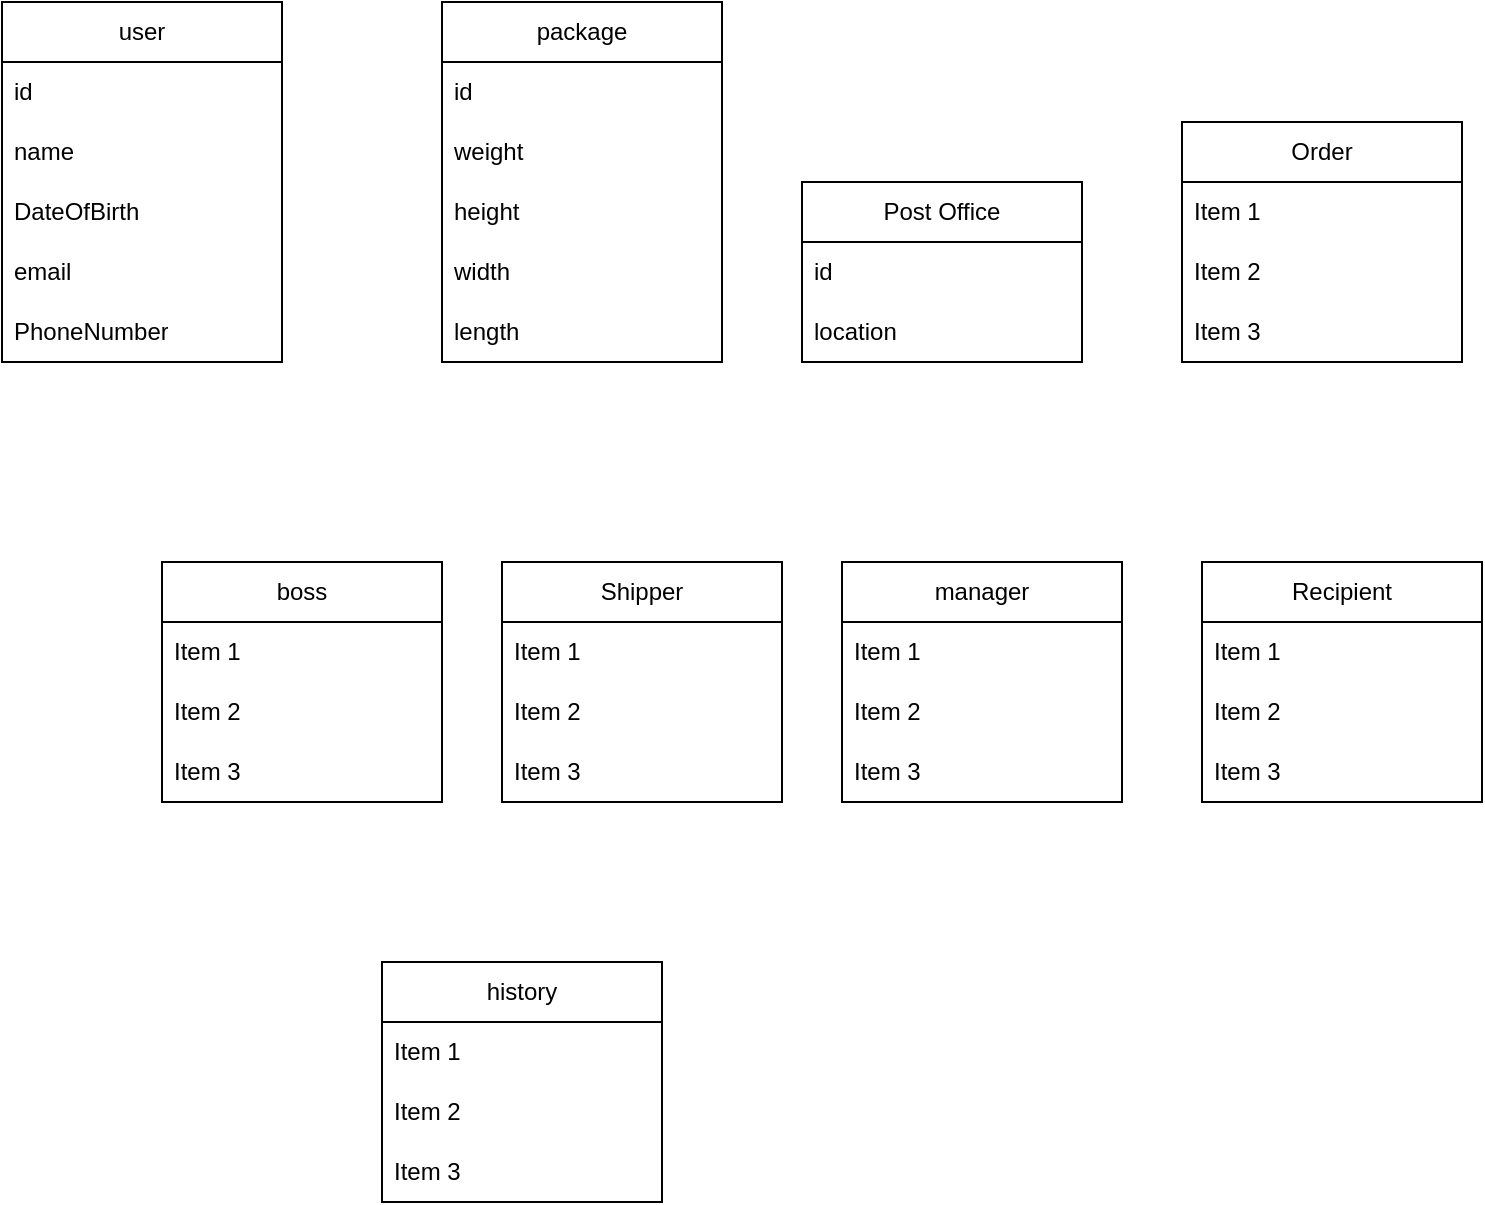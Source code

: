 <mxfile version="22.1.16" type="device">
  <diagram id="C5RBs43oDa-KdzZeNtuy" name="Page-1">
    <mxGraphModel dx="794" dy="519" grid="1" gridSize="10" guides="1" tooltips="1" connect="1" arrows="1" fold="1" page="1" pageScale="1" pageWidth="827" pageHeight="1169" math="0" shadow="0">
      <root>
        <mxCell id="WIyWlLk6GJQsqaUBKTNV-0" />
        <mxCell id="WIyWlLk6GJQsqaUBKTNV-1" parent="WIyWlLk6GJQsqaUBKTNV-0" />
        <mxCell id="I6C68hC35pvJHlJIzYsc-0" value="user" style="swimlane;fontStyle=0;childLayout=stackLayout;horizontal=1;startSize=30;horizontalStack=0;resizeParent=1;resizeParentMax=0;resizeLast=0;collapsible=1;marginBottom=0;whiteSpace=wrap;html=1;" vertex="1" parent="WIyWlLk6GJQsqaUBKTNV-1">
          <mxGeometry x="40" y="20" width="140" height="180" as="geometry" />
        </mxCell>
        <mxCell id="I6C68hC35pvJHlJIzYsc-1" value="id" style="text;strokeColor=none;fillColor=none;align=left;verticalAlign=middle;spacingLeft=4;spacingRight=4;overflow=hidden;points=[[0,0.5],[1,0.5]];portConstraint=eastwest;rotatable=0;whiteSpace=wrap;html=1;" vertex="1" parent="I6C68hC35pvJHlJIzYsc-0">
          <mxGeometry y="30" width="140" height="30" as="geometry" />
        </mxCell>
        <mxCell id="I6C68hC35pvJHlJIzYsc-2" value="name&amp;nbsp;" style="text;strokeColor=none;fillColor=none;align=left;verticalAlign=middle;spacingLeft=4;spacingRight=4;overflow=hidden;points=[[0,0.5],[1,0.5]];portConstraint=eastwest;rotatable=0;whiteSpace=wrap;html=1;" vertex="1" parent="I6C68hC35pvJHlJIzYsc-0">
          <mxGeometry y="60" width="140" height="30" as="geometry" />
        </mxCell>
        <mxCell id="I6C68hC35pvJHlJIzYsc-3" value="DateOfBirth" style="text;strokeColor=none;fillColor=none;align=left;verticalAlign=middle;spacingLeft=4;spacingRight=4;overflow=hidden;points=[[0,0.5],[1,0.5]];portConstraint=eastwest;rotatable=0;whiteSpace=wrap;html=1;" vertex="1" parent="I6C68hC35pvJHlJIzYsc-0">
          <mxGeometry y="90" width="140" height="30" as="geometry" />
        </mxCell>
        <mxCell id="I6C68hC35pvJHlJIzYsc-4" value="email" style="text;strokeColor=none;fillColor=none;align=left;verticalAlign=middle;spacingLeft=4;spacingRight=4;overflow=hidden;points=[[0,0.5],[1,0.5]];portConstraint=eastwest;rotatable=0;whiteSpace=wrap;html=1;" vertex="1" parent="I6C68hC35pvJHlJIzYsc-0">
          <mxGeometry y="120" width="140" height="30" as="geometry" />
        </mxCell>
        <mxCell id="I6C68hC35pvJHlJIzYsc-6" value="PhoneNumber" style="text;strokeColor=none;fillColor=none;align=left;verticalAlign=middle;spacingLeft=4;spacingRight=4;overflow=hidden;points=[[0,0.5],[1,0.5]];portConstraint=eastwest;rotatable=0;whiteSpace=wrap;html=1;" vertex="1" parent="I6C68hC35pvJHlJIzYsc-0">
          <mxGeometry y="150" width="140" height="30" as="geometry" />
        </mxCell>
        <mxCell id="I6C68hC35pvJHlJIzYsc-8" value="package" style="swimlane;fontStyle=0;childLayout=stackLayout;horizontal=1;startSize=30;horizontalStack=0;resizeParent=1;resizeParentMax=0;resizeLast=0;collapsible=1;marginBottom=0;whiteSpace=wrap;html=1;" vertex="1" parent="WIyWlLk6GJQsqaUBKTNV-1">
          <mxGeometry x="260" y="20" width="140" height="180" as="geometry" />
        </mxCell>
        <mxCell id="I6C68hC35pvJHlJIzYsc-9" value="id" style="text;strokeColor=none;fillColor=none;align=left;verticalAlign=middle;spacingLeft=4;spacingRight=4;overflow=hidden;points=[[0,0.5],[1,0.5]];portConstraint=eastwest;rotatable=0;whiteSpace=wrap;html=1;" vertex="1" parent="I6C68hC35pvJHlJIzYsc-8">
          <mxGeometry y="30" width="140" height="30" as="geometry" />
        </mxCell>
        <mxCell id="I6C68hC35pvJHlJIzYsc-43" value="weight" style="text;strokeColor=none;fillColor=none;align=left;verticalAlign=middle;spacingLeft=4;spacingRight=4;overflow=hidden;points=[[0,0.5],[1,0.5]];portConstraint=eastwest;rotatable=0;whiteSpace=wrap;html=1;" vertex="1" parent="I6C68hC35pvJHlJIzYsc-8">
          <mxGeometry y="60" width="140" height="30" as="geometry" />
        </mxCell>
        <mxCell id="I6C68hC35pvJHlJIzYsc-10" value="height" style="text;strokeColor=none;fillColor=none;align=left;verticalAlign=middle;spacingLeft=4;spacingRight=4;overflow=hidden;points=[[0,0.5],[1,0.5]];portConstraint=eastwest;rotatable=0;whiteSpace=wrap;html=1;" vertex="1" parent="I6C68hC35pvJHlJIzYsc-8">
          <mxGeometry y="90" width="140" height="30" as="geometry" />
        </mxCell>
        <mxCell id="I6C68hC35pvJHlJIzYsc-11" value="width" style="text;strokeColor=none;fillColor=none;align=left;verticalAlign=middle;spacingLeft=4;spacingRight=4;overflow=hidden;points=[[0,0.5],[1,0.5]];portConstraint=eastwest;rotatable=0;whiteSpace=wrap;html=1;" vertex="1" parent="I6C68hC35pvJHlJIzYsc-8">
          <mxGeometry y="120" width="140" height="30" as="geometry" />
        </mxCell>
        <mxCell id="I6C68hC35pvJHlJIzYsc-12" value="length" style="text;strokeColor=none;fillColor=none;align=left;verticalAlign=middle;spacingLeft=4;spacingRight=4;overflow=hidden;points=[[0,0.5],[1,0.5]];portConstraint=eastwest;rotatable=0;whiteSpace=wrap;html=1;" vertex="1" parent="I6C68hC35pvJHlJIzYsc-8">
          <mxGeometry y="150" width="140" height="30" as="geometry" />
        </mxCell>
        <mxCell id="I6C68hC35pvJHlJIzYsc-13" value="Post Office" style="swimlane;fontStyle=0;childLayout=stackLayout;horizontal=1;startSize=30;horizontalStack=0;resizeParent=1;resizeParentMax=0;resizeLast=0;collapsible=1;marginBottom=0;whiteSpace=wrap;html=1;" vertex="1" parent="WIyWlLk6GJQsqaUBKTNV-1">
          <mxGeometry x="440" y="110" width="140" height="90" as="geometry" />
        </mxCell>
        <mxCell id="I6C68hC35pvJHlJIzYsc-14" value="id" style="text;strokeColor=none;fillColor=none;align=left;verticalAlign=middle;spacingLeft=4;spacingRight=4;overflow=hidden;points=[[0,0.5],[1,0.5]];portConstraint=eastwest;rotatable=0;whiteSpace=wrap;html=1;" vertex="1" parent="I6C68hC35pvJHlJIzYsc-13">
          <mxGeometry y="30" width="140" height="30" as="geometry" />
        </mxCell>
        <mxCell id="I6C68hC35pvJHlJIzYsc-15" value="location" style="text;strokeColor=none;fillColor=none;align=left;verticalAlign=middle;spacingLeft=4;spacingRight=4;overflow=hidden;points=[[0,0.5],[1,0.5]];portConstraint=eastwest;rotatable=0;whiteSpace=wrap;html=1;" vertex="1" parent="I6C68hC35pvJHlJIzYsc-13">
          <mxGeometry y="60" width="140" height="30" as="geometry" />
        </mxCell>
        <mxCell id="I6C68hC35pvJHlJIzYsc-17" value="manager" style="swimlane;fontStyle=0;childLayout=stackLayout;horizontal=1;startSize=30;horizontalStack=0;resizeParent=1;resizeParentMax=0;resizeLast=0;collapsible=1;marginBottom=0;whiteSpace=wrap;html=1;" vertex="1" parent="WIyWlLk6GJQsqaUBKTNV-1">
          <mxGeometry x="460" y="300" width="140" height="120" as="geometry" />
        </mxCell>
        <mxCell id="I6C68hC35pvJHlJIzYsc-18" value="Item 1" style="text;strokeColor=none;fillColor=none;align=left;verticalAlign=middle;spacingLeft=4;spacingRight=4;overflow=hidden;points=[[0,0.5],[1,0.5]];portConstraint=eastwest;rotatable=0;whiteSpace=wrap;html=1;" vertex="1" parent="I6C68hC35pvJHlJIzYsc-17">
          <mxGeometry y="30" width="140" height="30" as="geometry" />
        </mxCell>
        <mxCell id="I6C68hC35pvJHlJIzYsc-19" value="Item 2" style="text;strokeColor=none;fillColor=none;align=left;verticalAlign=middle;spacingLeft=4;spacingRight=4;overflow=hidden;points=[[0,0.5],[1,0.5]];portConstraint=eastwest;rotatable=0;whiteSpace=wrap;html=1;" vertex="1" parent="I6C68hC35pvJHlJIzYsc-17">
          <mxGeometry y="60" width="140" height="30" as="geometry" />
        </mxCell>
        <mxCell id="I6C68hC35pvJHlJIzYsc-20" value="Item 3" style="text;strokeColor=none;fillColor=none;align=left;verticalAlign=middle;spacingLeft=4;spacingRight=4;overflow=hidden;points=[[0,0.5],[1,0.5]];portConstraint=eastwest;rotatable=0;whiteSpace=wrap;html=1;" vertex="1" parent="I6C68hC35pvJHlJIzYsc-17">
          <mxGeometry y="90" width="140" height="30" as="geometry" />
        </mxCell>
        <mxCell id="I6C68hC35pvJHlJIzYsc-21" value="boss" style="swimlane;fontStyle=0;childLayout=stackLayout;horizontal=1;startSize=30;horizontalStack=0;resizeParent=1;resizeParentMax=0;resizeLast=0;collapsible=1;marginBottom=0;whiteSpace=wrap;html=1;" vertex="1" parent="WIyWlLk6GJQsqaUBKTNV-1">
          <mxGeometry x="120" y="300" width="140" height="120" as="geometry" />
        </mxCell>
        <mxCell id="I6C68hC35pvJHlJIzYsc-22" value="Item 1" style="text;strokeColor=none;fillColor=none;align=left;verticalAlign=middle;spacingLeft=4;spacingRight=4;overflow=hidden;points=[[0,0.5],[1,0.5]];portConstraint=eastwest;rotatable=0;whiteSpace=wrap;html=1;" vertex="1" parent="I6C68hC35pvJHlJIzYsc-21">
          <mxGeometry y="30" width="140" height="30" as="geometry" />
        </mxCell>
        <mxCell id="I6C68hC35pvJHlJIzYsc-23" value="Item 2" style="text;strokeColor=none;fillColor=none;align=left;verticalAlign=middle;spacingLeft=4;spacingRight=4;overflow=hidden;points=[[0,0.5],[1,0.5]];portConstraint=eastwest;rotatable=0;whiteSpace=wrap;html=1;" vertex="1" parent="I6C68hC35pvJHlJIzYsc-21">
          <mxGeometry y="60" width="140" height="30" as="geometry" />
        </mxCell>
        <mxCell id="I6C68hC35pvJHlJIzYsc-24" value="Item 3" style="text;strokeColor=none;fillColor=none;align=left;verticalAlign=middle;spacingLeft=4;spacingRight=4;overflow=hidden;points=[[0,0.5],[1,0.5]];portConstraint=eastwest;rotatable=0;whiteSpace=wrap;html=1;" vertex="1" parent="I6C68hC35pvJHlJIzYsc-21">
          <mxGeometry y="90" width="140" height="30" as="geometry" />
        </mxCell>
        <mxCell id="I6C68hC35pvJHlJIzYsc-25" value="Shipper" style="swimlane;fontStyle=0;childLayout=stackLayout;horizontal=1;startSize=30;horizontalStack=0;resizeParent=1;resizeParentMax=0;resizeLast=0;collapsible=1;marginBottom=0;whiteSpace=wrap;html=1;" vertex="1" parent="WIyWlLk6GJQsqaUBKTNV-1">
          <mxGeometry x="290" y="300" width="140" height="120" as="geometry" />
        </mxCell>
        <mxCell id="I6C68hC35pvJHlJIzYsc-26" value="Item 1" style="text;strokeColor=none;fillColor=none;align=left;verticalAlign=middle;spacingLeft=4;spacingRight=4;overflow=hidden;points=[[0,0.5],[1,0.5]];portConstraint=eastwest;rotatable=0;whiteSpace=wrap;html=1;" vertex="1" parent="I6C68hC35pvJHlJIzYsc-25">
          <mxGeometry y="30" width="140" height="30" as="geometry" />
        </mxCell>
        <mxCell id="I6C68hC35pvJHlJIzYsc-27" value="Item 2" style="text;strokeColor=none;fillColor=none;align=left;verticalAlign=middle;spacingLeft=4;spacingRight=4;overflow=hidden;points=[[0,0.5],[1,0.5]];portConstraint=eastwest;rotatable=0;whiteSpace=wrap;html=1;" vertex="1" parent="I6C68hC35pvJHlJIzYsc-25">
          <mxGeometry y="60" width="140" height="30" as="geometry" />
        </mxCell>
        <mxCell id="I6C68hC35pvJHlJIzYsc-28" value="Item 3" style="text;strokeColor=none;fillColor=none;align=left;verticalAlign=middle;spacingLeft=4;spacingRight=4;overflow=hidden;points=[[0,0.5],[1,0.5]];portConstraint=eastwest;rotatable=0;whiteSpace=wrap;html=1;" vertex="1" parent="I6C68hC35pvJHlJIzYsc-25">
          <mxGeometry y="90" width="140" height="30" as="geometry" />
        </mxCell>
        <mxCell id="I6C68hC35pvJHlJIzYsc-29" value="Order" style="swimlane;fontStyle=0;childLayout=stackLayout;horizontal=1;startSize=30;horizontalStack=0;resizeParent=1;resizeParentMax=0;resizeLast=0;collapsible=1;marginBottom=0;whiteSpace=wrap;html=1;" vertex="1" parent="WIyWlLk6GJQsqaUBKTNV-1">
          <mxGeometry x="630" y="80" width="140" height="120" as="geometry" />
        </mxCell>
        <mxCell id="I6C68hC35pvJHlJIzYsc-30" value="Item 1" style="text;strokeColor=none;fillColor=none;align=left;verticalAlign=middle;spacingLeft=4;spacingRight=4;overflow=hidden;points=[[0,0.5],[1,0.5]];portConstraint=eastwest;rotatable=0;whiteSpace=wrap;html=1;" vertex="1" parent="I6C68hC35pvJHlJIzYsc-29">
          <mxGeometry y="30" width="140" height="30" as="geometry" />
        </mxCell>
        <mxCell id="I6C68hC35pvJHlJIzYsc-31" value="Item 2" style="text;strokeColor=none;fillColor=none;align=left;verticalAlign=middle;spacingLeft=4;spacingRight=4;overflow=hidden;points=[[0,0.5],[1,0.5]];portConstraint=eastwest;rotatable=0;whiteSpace=wrap;html=1;" vertex="1" parent="I6C68hC35pvJHlJIzYsc-29">
          <mxGeometry y="60" width="140" height="30" as="geometry" />
        </mxCell>
        <mxCell id="I6C68hC35pvJHlJIzYsc-32" value="Item 3" style="text;strokeColor=none;fillColor=none;align=left;verticalAlign=middle;spacingLeft=4;spacingRight=4;overflow=hidden;points=[[0,0.5],[1,0.5]];portConstraint=eastwest;rotatable=0;whiteSpace=wrap;html=1;" vertex="1" parent="I6C68hC35pvJHlJIzYsc-29">
          <mxGeometry y="90" width="140" height="30" as="geometry" />
        </mxCell>
        <mxCell id="I6C68hC35pvJHlJIzYsc-33" value="Recipient" style="swimlane;fontStyle=0;childLayout=stackLayout;horizontal=1;startSize=30;horizontalStack=0;resizeParent=1;resizeParentMax=0;resizeLast=0;collapsible=1;marginBottom=0;whiteSpace=wrap;html=1;" vertex="1" parent="WIyWlLk6GJQsqaUBKTNV-1">
          <mxGeometry x="640" y="300" width="140" height="120" as="geometry" />
        </mxCell>
        <mxCell id="I6C68hC35pvJHlJIzYsc-34" value="Item 1" style="text;strokeColor=none;fillColor=none;align=left;verticalAlign=middle;spacingLeft=4;spacingRight=4;overflow=hidden;points=[[0,0.5],[1,0.5]];portConstraint=eastwest;rotatable=0;whiteSpace=wrap;html=1;" vertex="1" parent="I6C68hC35pvJHlJIzYsc-33">
          <mxGeometry y="30" width="140" height="30" as="geometry" />
        </mxCell>
        <mxCell id="I6C68hC35pvJHlJIzYsc-35" value="Item 2" style="text;strokeColor=none;fillColor=none;align=left;verticalAlign=middle;spacingLeft=4;spacingRight=4;overflow=hidden;points=[[0,0.5],[1,0.5]];portConstraint=eastwest;rotatable=0;whiteSpace=wrap;html=1;" vertex="1" parent="I6C68hC35pvJHlJIzYsc-33">
          <mxGeometry y="60" width="140" height="30" as="geometry" />
        </mxCell>
        <mxCell id="I6C68hC35pvJHlJIzYsc-36" value="Item 3" style="text;strokeColor=none;fillColor=none;align=left;verticalAlign=middle;spacingLeft=4;spacingRight=4;overflow=hidden;points=[[0,0.5],[1,0.5]];portConstraint=eastwest;rotatable=0;whiteSpace=wrap;html=1;" vertex="1" parent="I6C68hC35pvJHlJIzYsc-33">
          <mxGeometry y="90" width="140" height="30" as="geometry" />
        </mxCell>
        <mxCell id="I6C68hC35pvJHlJIzYsc-37" value="history" style="swimlane;fontStyle=0;childLayout=stackLayout;horizontal=1;startSize=30;horizontalStack=0;resizeParent=1;resizeParentMax=0;resizeLast=0;collapsible=1;marginBottom=0;whiteSpace=wrap;html=1;" vertex="1" parent="WIyWlLk6GJQsqaUBKTNV-1">
          <mxGeometry x="230" y="500" width="140" height="120" as="geometry" />
        </mxCell>
        <mxCell id="I6C68hC35pvJHlJIzYsc-38" value="Item 1" style="text;strokeColor=none;fillColor=none;align=left;verticalAlign=middle;spacingLeft=4;spacingRight=4;overflow=hidden;points=[[0,0.5],[1,0.5]];portConstraint=eastwest;rotatable=0;whiteSpace=wrap;html=1;" vertex="1" parent="I6C68hC35pvJHlJIzYsc-37">
          <mxGeometry y="30" width="140" height="30" as="geometry" />
        </mxCell>
        <mxCell id="I6C68hC35pvJHlJIzYsc-39" value="Item 2" style="text;strokeColor=none;fillColor=none;align=left;verticalAlign=middle;spacingLeft=4;spacingRight=4;overflow=hidden;points=[[0,0.5],[1,0.5]];portConstraint=eastwest;rotatable=0;whiteSpace=wrap;html=1;" vertex="1" parent="I6C68hC35pvJHlJIzYsc-37">
          <mxGeometry y="60" width="140" height="30" as="geometry" />
        </mxCell>
        <mxCell id="I6C68hC35pvJHlJIzYsc-40" value="Item 3" style="text;strokeColor=none;fillColor=none;align=left;verticalAlign=middle;spacingLeft=4;spacingRight=4;overflow=hidden;points=[[0,0.5],[1,0.5]];portConstraint=eastwest;rotatable=0;whiteSpace=wrap;html=1;" vertex="1" parent="I6C68hC35pvJHlJIzYsc-37">
          <mxGeometry y="90" width="140" height="30" as="geometry" />
        </mxCell>
      </root>
    </mxGraphModel>
  </diagram>
</mxfile>
